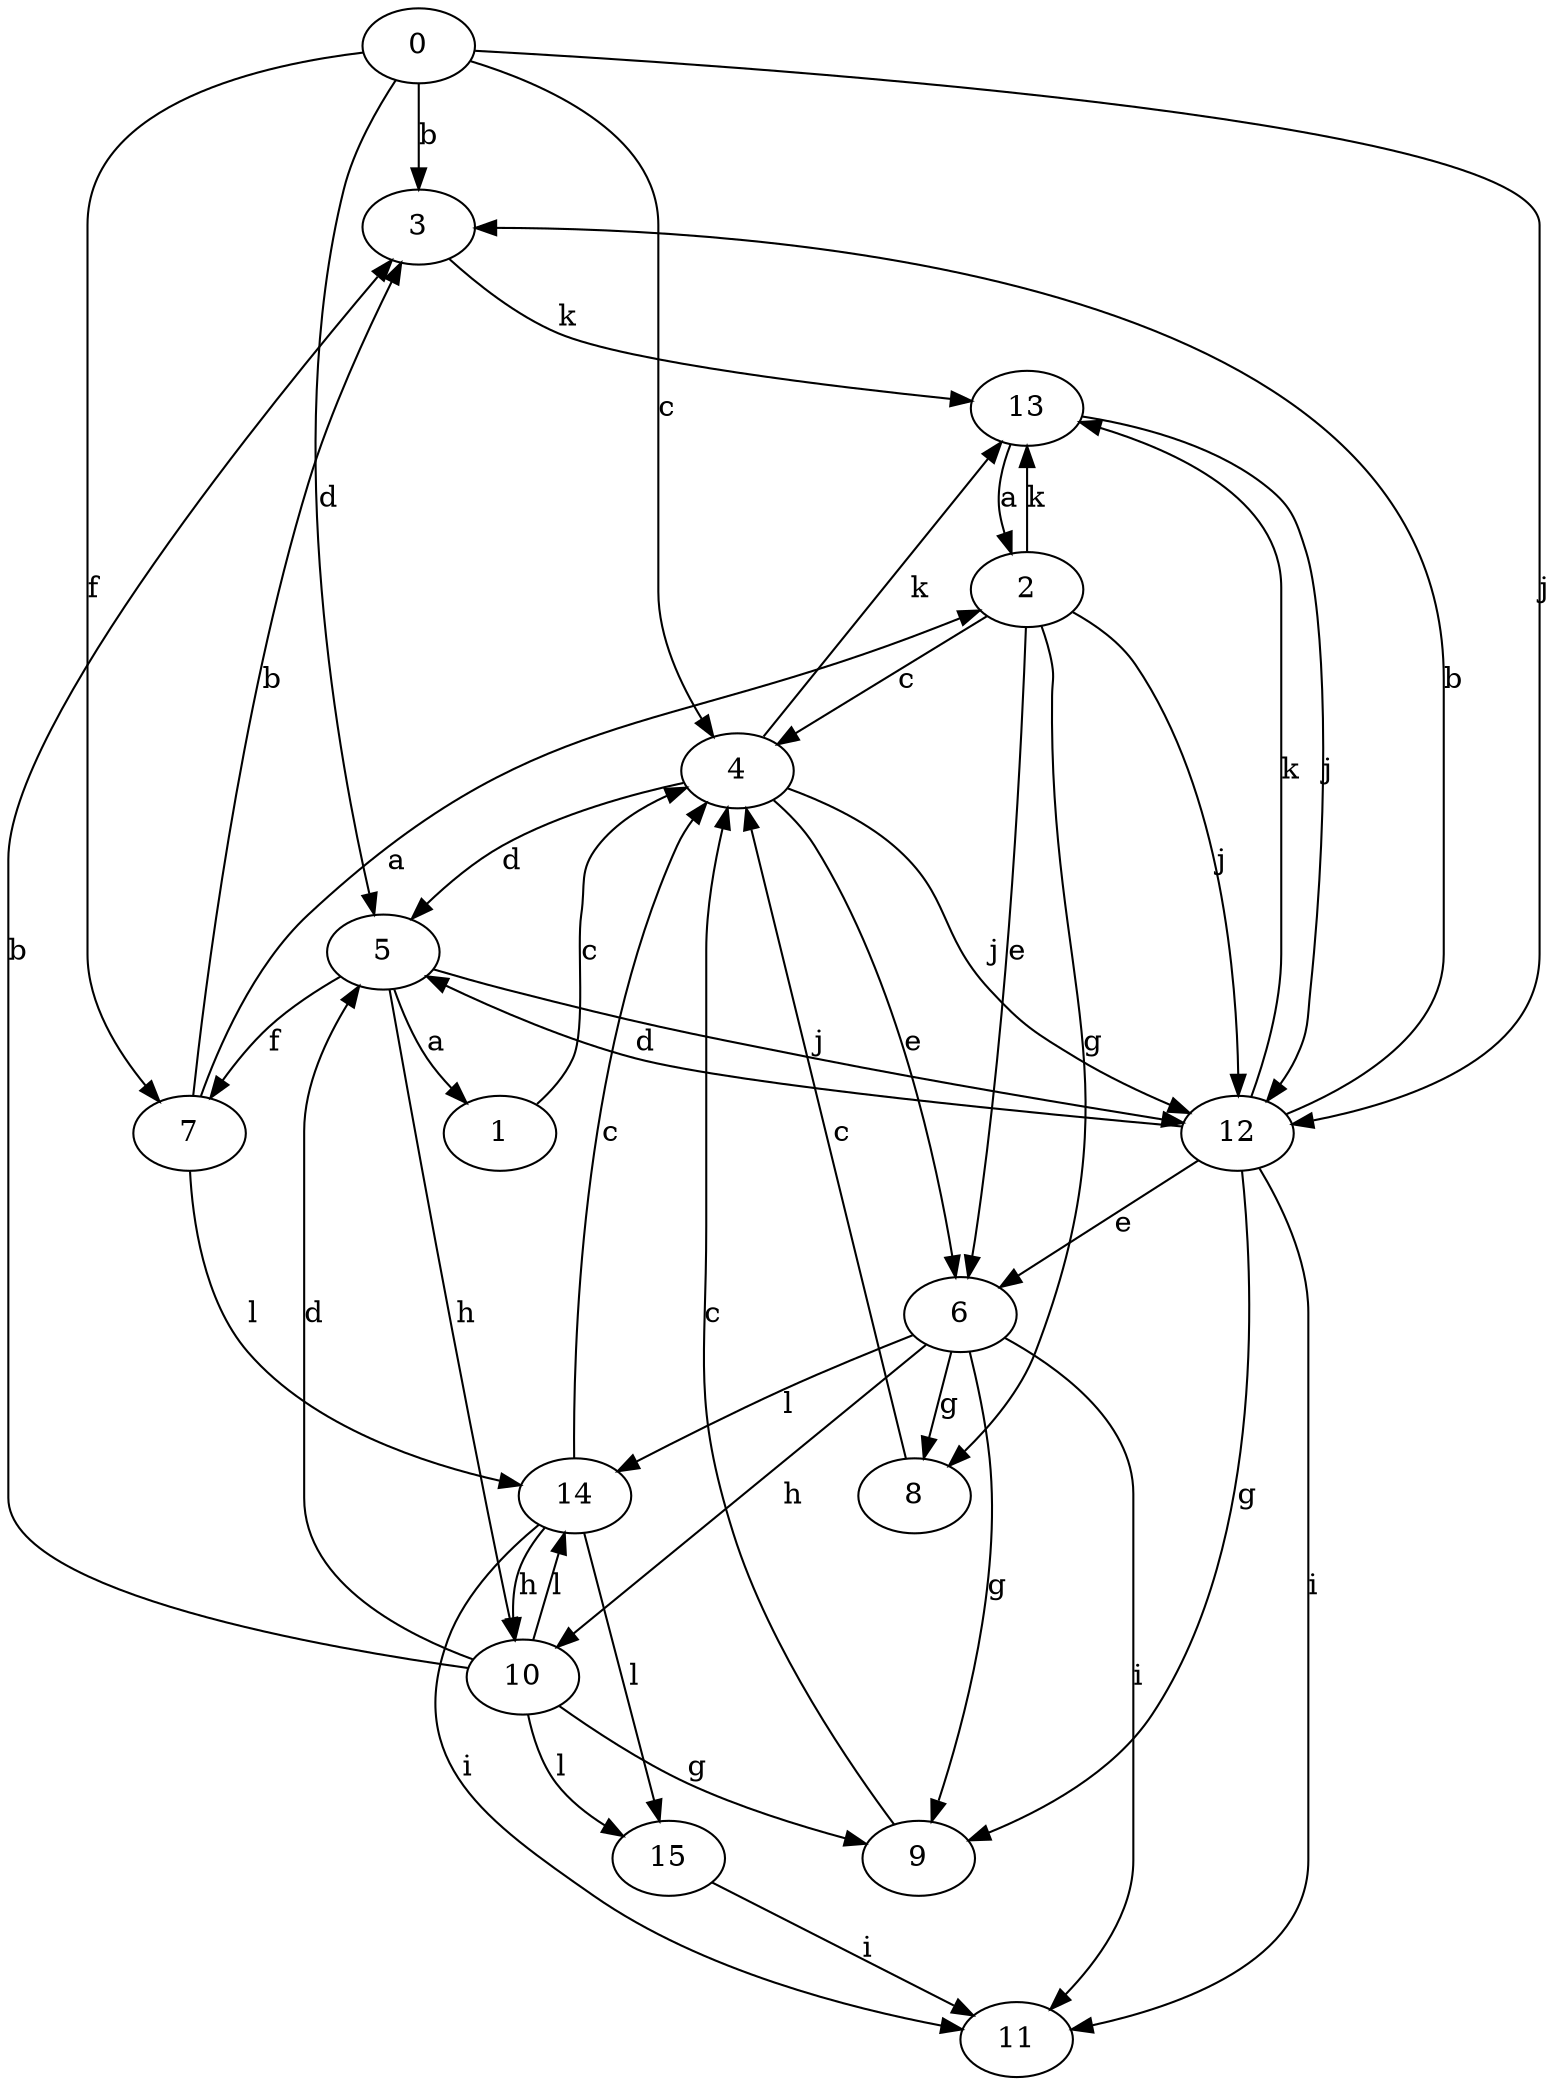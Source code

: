 strict digraph  {
0;
1;
2;
3;
4;
5;
6;
7;
8;
9;
10;
11;
12;
13;
14;
15;
0 -> 3  [label=b];
0 -> 4  [label=c];
0 -> 5  [label=d];
0 -> 7  [label=f];
0 -> 12  [label=j];
1 -> 4  [label=c];
2 -> 4  [label=c];
2 -> 6  [label=e];
2 -> 8  [label=g];
2 -> 12  [label=j];
2 -> 13  [label=k];
3 -> 13  [label=k];
4 -> 5  [label=d];
4 -> 6  [label=e];
4 -> 12  [label=j];
4 -> 13  [label=k];
5 -> 1  [label=a];
5 -> 7  [label=f];
5 -> 10  [label=h];
5 -> 12  [label=j];
6 -> 8  [label=g];
6 -> 9  [label=g];
6 -> 10  [label=h];
6 -> 11  [label=i];
6 -> 14  [label=l];
7 -> 2  [label=a];
7 -> 3  [label=b];
7 -> 14  [label=l];
8 -> 4  [label=c];
9 -> 4  [label=c];
10 -> 3  [label=b];
10 -> 5  [label=d];
10 -> 9  [label=g];
10 -> 14  [label=l];
10 -> 15  [label=l];
12 -> 3  [label=b];
12 -> 5  [label=d];
12 -> 6  [label=e];
12 -> 9  [label=g];
12 -> 11  [label=i];
12 -> 13  [label=k];
13 -> 2  [label=a];
13 -> 12  [label=j];
14 -> 4  [label=c];
14 -> 10  [label=h];
14 -> 11  [label=i];
14 -> 15  [label=l];
15 -> 11  [label=i];
}
